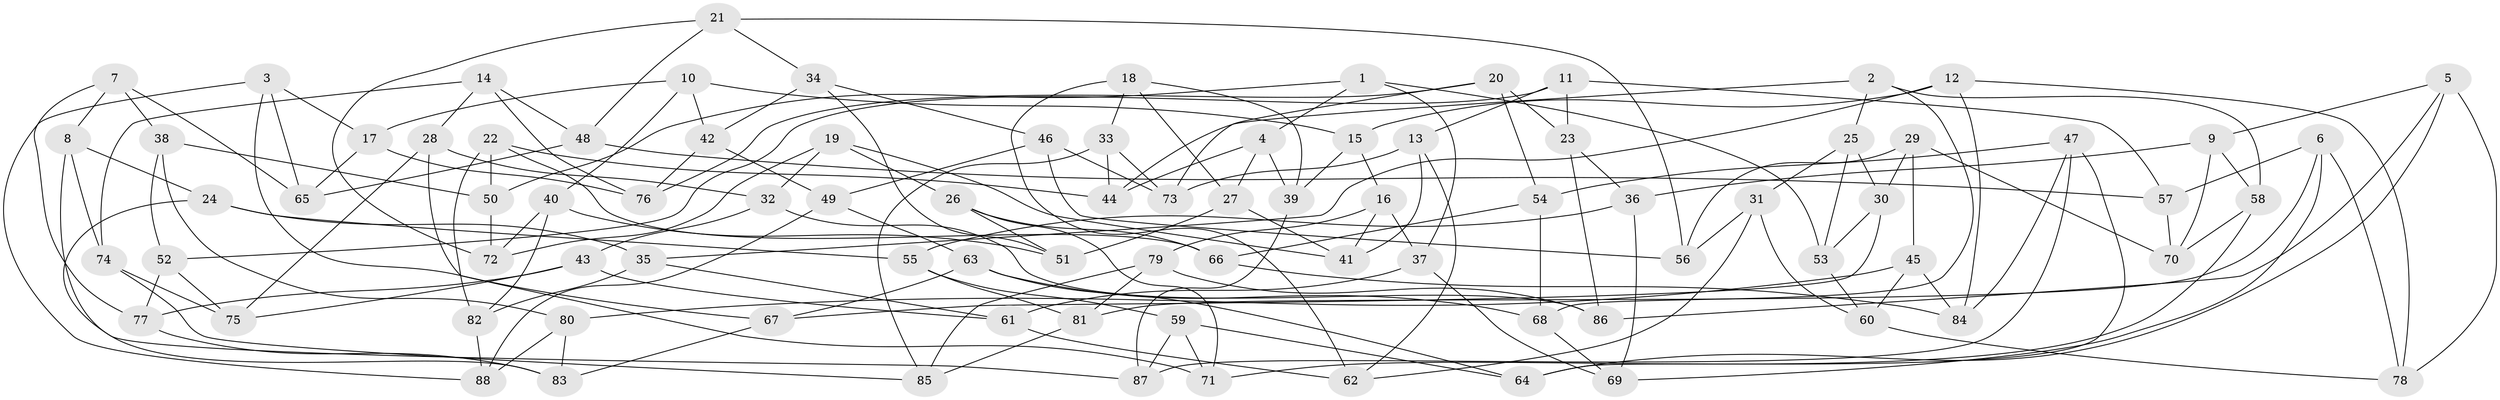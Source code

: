 // Generated by graph-tools (version 1.1) at 2025/50/03/09/25 03:50:53]
// undirected, 88 vertices, 176 edges
graph export_dot {
graph [start="1"]
  node [color=gray90,style=filled];
  1;
  2;
  3;
  4;
  5;
  6;
  7;
  8;
  9;
  10;
  11;
  12;
  13;
  14;
  15;
  16;
  17;
  18;
  19;
  20;
  21;
  22;
  23;
  24;
  25;
  26;
  27;
  28;
  29;
  30;
  31;
  32;
  33;
  34;
  35;
  36;
  37;
  38;
  39;
  40;
  41;
  42;
  43;
  44;
  45;
  46;
  47;
  48;
  49;
  50;
  51;
  52;
  53;
  54;
  55;
  56;
  57;
  58;
  59;
  60;
  61;
  62;
  63;
  64;
  65;
  66;
  67;
  68;
  69;
  70;
  71;
  72;
  73;
  74;
  75;
  76;
  77;
  78;
  79;
  80;
  81;
  82;
  83;
  84;
  85;
  86;
  87;
  88;
  1 -- 50;
  1 -- 37;
  1 -- 4;
  1 -- 53;
  2 -- 58;
  2 -- 25;
  2 -- 68;
  2 -- 44;
  3 -- 88;
  3 -- 17;
  3 -- 65;
  3 -- 67;
  4 -- 27;
  4 -- 44;
  4 -- 39;
  5 -- 78;
  5 -- 86;
  5 -- 9;
  5 -- 64;
  6 -- 81;
  6 -- 78;
  6 -- 57;
  6 -- 69;
  7 -- 8;
  7 -- 38;
  7 -- 77;
  7 -- 65;
  8 -- 24;
  8 -- 74;
  8 -- 87;
  9 -- 36;
  9 -- 58;
  9 -- 70;
  10 -- 40;
  10 -- 42;
  10 -- 17;
  10 -- 15;
  11 -- 57;
  11 -- 23;
  11 -- 13;
  11 -- 52;
  12 -- 15;
  12 -- 35;
  12 -- 84;
  12 -- 78;
  13 -- 73;
  13 -- 62;
  13 -- 41;
  14 -- 48;
  14 -- 76;
  14 -- 74;
  14 -- 28;
  15 -- 16;
  15 -- 39;
  16 -- 37;
  16 -- 41;
  16 -- 79;
  17 -- 76;
  17 -- 65;
  18 -- 62;
  18 -- 39;
  18 -- 27;
  18 -- 33;
  19 -- 72;
  19 -- 26;
  19 -- 41;
  19 -- 32;
  20 -- 54;
  20 -- 76;
  20 -- 23;
  20 -- 73;
  21 -- 72;
  21 -- 56;
  21 -- 34;
  21 -- 48;
  22 -- 44;
  22 -- 82;
  22 -- 50;
  22 -- 66;
  23 -- 86;
  23 -- 36;
  24 -- 83;
  24 -- 55;
  24 -- 35;
  25 -- 30;
  25 -- 31;
  25 -- 53;
  26 -- 66;
  26 -- 51;
  26 -- 71;
  27 -- 41;
  27 -- 51;
  28 -- 32;
  28 -- 75;
  28 -- 71;
  29 -- 70;
  29 -- 45;
  29 -- 56;
  29 -- 30;
  30 -- 67;
  30 -- 53;
  31 -- 56;
  31 -- 62;
  31 -- 60;
  32 -- 86;
  32 -- 43;
  33 -- 73;
  33 -- 44;
  33 -- 85;
  34 -- 46;
  34 -- 51;
  34 -- 42;
  35 -- 61;
  35 -- 82;
  36 -- 55;
  36 -- 69;
  37 -- 69;
  37 -- 61;
  38 -- 50;
  38 -- 52;
  38 -- 80;
  39 -- 87;
  40 -- 82;
  40 -- 51;
  40 -- 72;
  42 -- 76;
  42 -- 49;
  43 -- 77;
  43 -- 61;
  43 -- 75;
  45 -- 84;
  45 -- 60;
  45 -- 80;
  46 -- 56;
  46 -- 49;
  46 -- 73;
  47 -- 84;
  47 -- 87;
  47 -- 64;
  47 -- 54;
  48 -- 57;
  48 -- 65;
  49 -- 88;
  49 -- 63;
  50 -- 72;
  52 -- 75;
  52 -- 77;
  53 -- 60;
  54 -- 66;
  54 -- 68;
  55 -- 59;
  55 -- 81;
  57 -- 70;
  58 -- 70;
  58 -- 71;
  59 -- 87;
  59 -- 64;
  59 -- 71;
  60 -- 78;
  61 -- 62;
  63 -- 64;
  63 -- 67;
  63 -- 68;
  66 -- 84;
  67 -- 83;
  68 -- 69;
  74 -- 85;
  74 -- 75;
  77 -- 83;
  79 -- 85;
  79 -- 81;
  79 -- 86;
  80 -- 88;
  80 -- 83;
  81 -- 85;
  82 -- 88;
}

